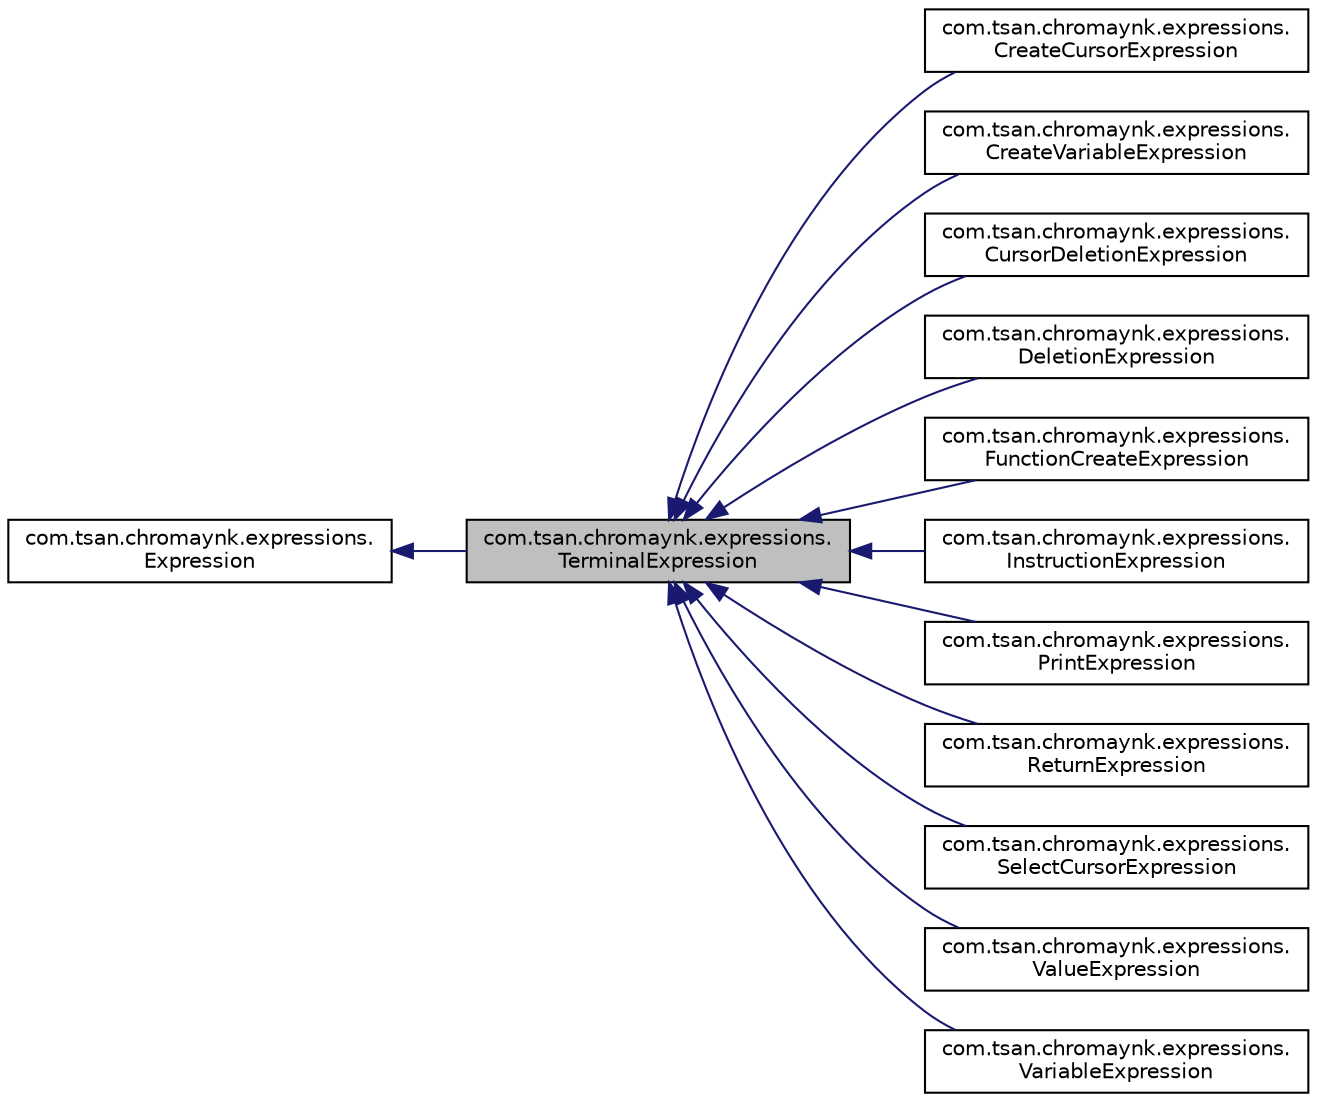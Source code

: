 digraph "com.tsan.chromaynk.expressions.TerminalExpression"
{
 // LATEX_PDF_SIZE
  edge [fontname="Helvetica",fontsize="10",labelfontname="Helvetica",labelfontsize="10"];
  node [fontname="Helvetica",fontsize="10",shape=record];
  rankdir="LR";
  Node1 [label="com.tsan.chromaynk.expressions.\lTerminalExpression",height=0.2,width=0.4,color="black", fillcolor="grey75", style="filled", fontcolor="black",tooltip=" "];
  Node2 -> Node1 [dir="back",color="midnightblue",fontsize="10",style="solid"];
  Node2 [label="com.tsan.chromaynk.expressions.\lExpression",height=0.2,width=0.4,color="black", fillcolor="white", style="filled",URL="$classcom_1_1tsan_1_1chromaynk_1_1expressions_1_1Expression.html",tooltip=" "];
  Node1 -> Node3 [dir="back",color="midnightblue",fontsize="10",style="solid"];
  Node3 [label="com.tsan.chromaynk.expressions.\lCreateCursorExpression",height=0.2,width=0.4,color="black", fillcolor="white", style="filled",URL="$classcom_1_1tsan_1_1chromaynk_1_1expressions_1_1CreateCursorExpression.html",tooltip=" "];
  Node1 -> Node4 [dir="back",color="midnightblue",fontsize="10",style="solid"];
  Node4 [label="com.tsan.chromaynk.expressions.\lCreateVariableExpression",height=0.2,width=0.4,color="black", fillcolor="white", style="filled",URL="$classcom_1_1tsan_1_1chromaynk_1_1expressions_1_1CreateVariableExpression.html",tooltip=" "];
  Node1 -> Node5 [dir="back",color="midnightblue",fontsize="10",style="solid"];
  Node5 [label="com.tsan.chromaynk.expressions.\lCursorDeletionExpression",height=0.2,width=0.4,color="black", fillcolor="white", style="filled",URL="$classcom_1_1tsan_1_1chromaynk_1_1expressions_1_1CursorDeletionExpression.html",tooltip=" "];
  Node1 -> Node6 [dir="back",color="midnightblue",fontsize="10",style="solid"];
  Node6 [label="com.tsan.chromaynk.expressions.\lDeletionExpression",height=0.2,width=0.4,color="black", fillcolor="white", style="filled",URL="$classcom_1_1tsan_1_1chromaynk_1_1expressions_1_1DeletionExpression.html",tooltip=" "];
  Node1 -> Node7 [dir="back",color="midnightblue",fontsize="10",style="solid"];
  Node7 [label="com.tsan.chromaynk.expressions.\lFunctionCreateExpression",height=0.2,width=0.4,color="black", fillcolor="white", style="filled",URL="$classcom_1_1tsan_1_1chromaynk_1_1expressions_1_1FunctionCreateExpression.html",tooltip=" "];
  Node1 -> Node8 [dir="back",color="midnightblue",fontsize="10",style="solid"];
  Node8 [label="com.tsan.chromaynk.expressions.\lInstructionExpression",height=0.2,width=0.4,color="black", fillcolor="white", style="filled",URL="$classcom_1_1tsan_1_1chromaynk_1_1expressions_1_1InstructionExpression.html",tooltip=" "];
  Node1 -> Node9 [dir="back",color="midnightblue",fontsize="10",style="solid"];
  Node9 [label="com.tsan.chromaynk.expressions.\lPrintExpression",height=0.2,width=0.4,color="black", fillcolor="white", style="filled",URL="$classcom_1_1tsan_1_1chromaynk_1_1expressions_1_1PrintExpression.html",tooltip=" "];
  Node1 -> Node10 [dir="back",color="midnightblue",fontsize="10",style="solid"];
  Node10 [label="com.tsan.chromaynk.expressions.\lReturnExpression",height=0.2,width=0.4,color="black", fillcolor="white", style="filled",URL="$classcom_1_1tsan_1_1chromaynk_1_1expressions_1_1ReturnExpression.html",tooltip=" "];
  Node1 -> Node11 [dir="back",color="midnightblue",fontsize="10",style="solid"];
  Node11 [label="com.tsan.chromaynk.expressions.\lSelectCursorExpression",height=0.2,width=0.4,color="black", fillcolor="white", style="filled",URL="$classcom_1_1tsan_1_1chromaynk_1_1expressions_1_1SelectCursorExpression.html",tooltip=" "];
  Node1 -> Node12 [dir="back",color="midnightblue",fontsize="10",style="solid"];
  Node12 [label="com.tsan.chromaynk.expressions.\lValueExpression",height=0.2,width=0.4,color="black", fillcolor="white", style="filled",URL="$classcom_1_1tsan_1_1chromaynk_1_1expressions_1_1ValueExpression.html",tooltip=" "];
  Node1 -> Node13 [dir="back",color="midnightblue",fontsize="10",style="solid"];
  Node13 [label="com.tsan.chromaynk.expressions.\lVariableExpression",height=0.2,width=0.4,color="black", fillcolor="white", style="filled",URL="$classcom_1_1tsan_1_1chromaynk_1_1expressions_1_1VariableExpression.html",tooltip=" "];
}
